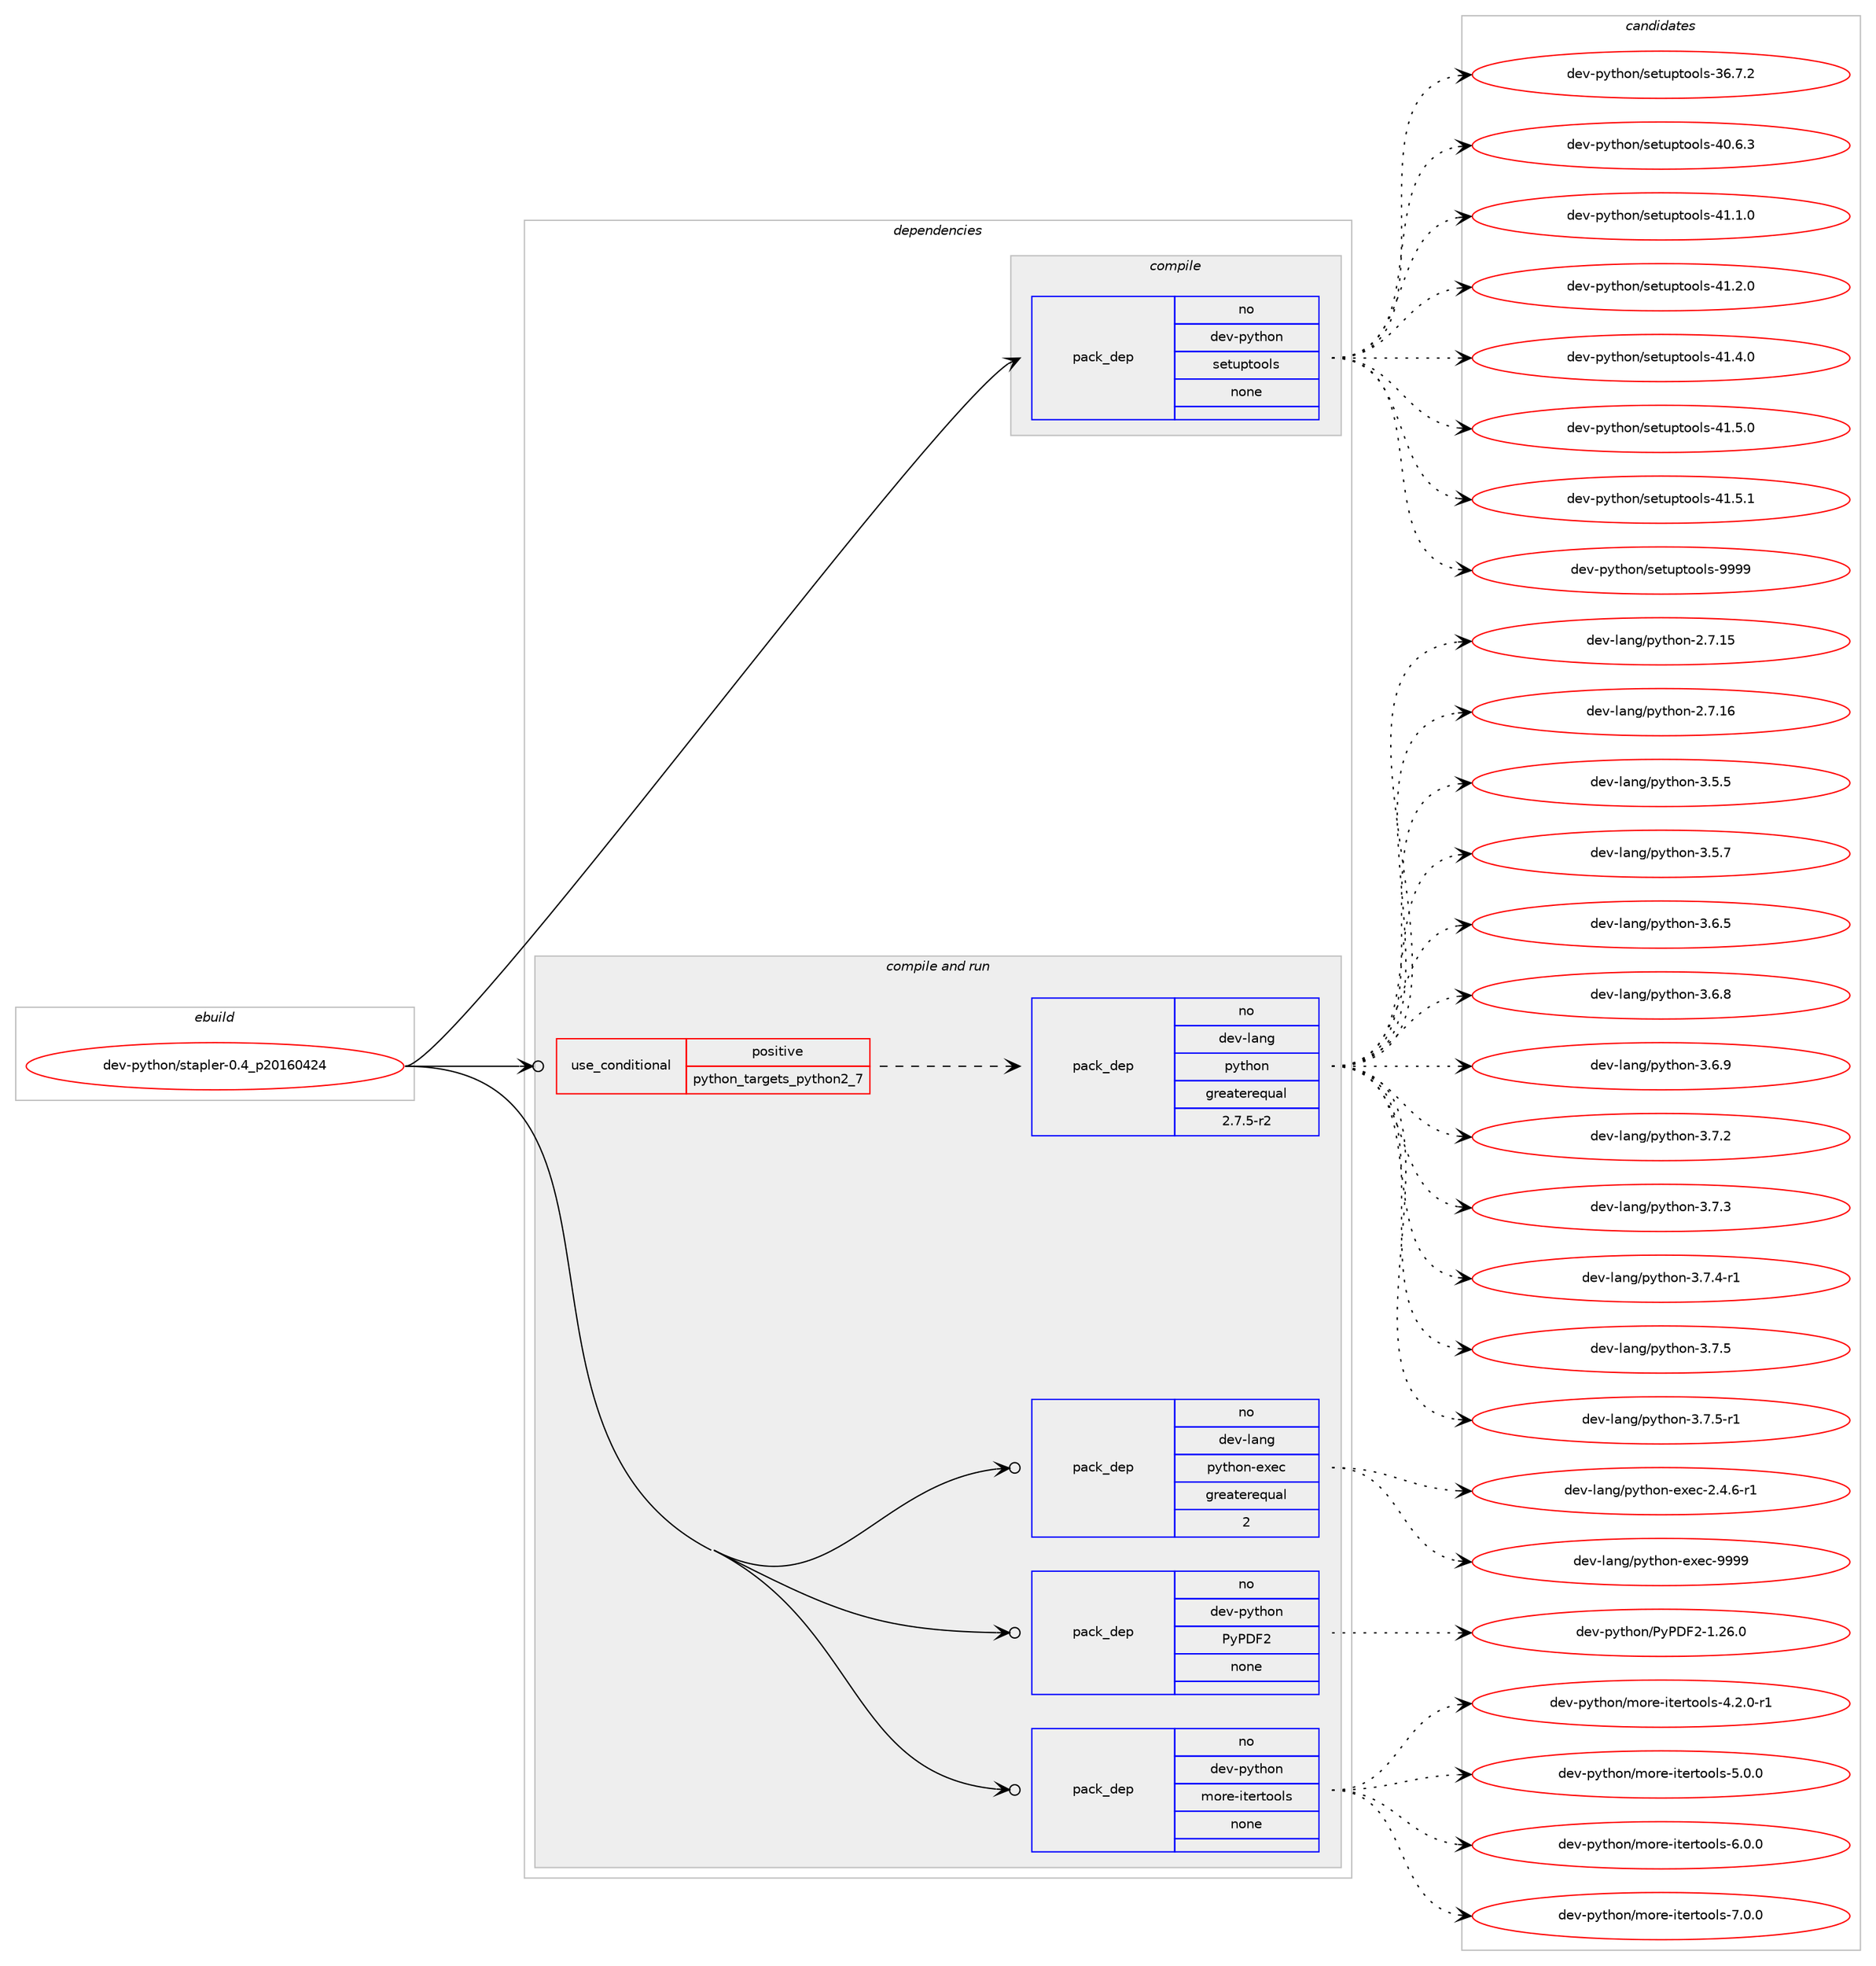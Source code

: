 digraph prolog {

# *************
# Graph options
# *************

newrank=true;
concentrate=true;
compound=true;
graph [rankdir=LR,fontname=Helvetica,fontsize=10,ranksep=1.5];#, ranksep=2.5, nodesep=0.2];
edge  [arrowhead=vee];
node  [fontname=Helvetica,fontsize=10];

# **********
# The ebuild
# **********

subgraph cluster_leftcol {
color=gray;
rank=same;
label=<<i>ebuild</i>>;
id [label="dev-python/stapler-0.4_p20160424", color=red, width=4, href="../dev-python/stapler-0.4_p20160424.svg"];
}

# ****************
# The dependencies
# ****************

subgraph cluster_midcol {
color=gray;
label=<<i>dependencies</i>>;
subgraph cluster_compile {
fillcolor="#eeeeee";
style=filled;
label=<<i>compile</i>>;
subgraph pack477308 {
dependency639132 [label=<<TABLE BORDER="0" CELLBORDER="1" CELLSPACING="0" CELLPADDING="4" WIDTH="220"><TR><TD ROWSPAN="6" CELLPADDING="30">pack_dep</TD></TR><TR><TD WIDTH="110">no</TD></TR><TR><TD>dev-python</TD></TR><TR><TD>setuptools</TD></TR><TR><TD>none</TD></TR><TR><TD></TD></TR></TABLE>>, shape=none, color=blue];
}
id:e -> dependency639132:w [weight=20,style="solid",arrowhead="vee"];
}
subgraph cluster_compileandrun {
fillcolor="#eeeeee";
style=filled;
label=<<i>compile and run</i>>;
subgraph cond149943 {
dependency639133 [label=<<TABLE BORDER="0" CELLBORDER="1" CELLSPACING="0" CELLPADDING="4"><TR><TD ROWSPAN="3" CELLPADDING="10">use_conditional</TD></TR><TR><TD>positive</TD></TR><TR><TD>python_targets_python2_7</TD></TR></TABLE>>, shape=none, color=red];
subgraph pack477309 {
dependency639134 [label=<<TABLE BORDER="0" CELLBORDER="1" CELLSPACING="0" CELLPADDING="4" WIDTH="220"><TR><TD ROWSPAN="6" CELLPADDING="30">pack_dep</TD></TR><TR><TD WIDTH="110">no</TD></TR><TR><TD>dev-lang</TD></TR><TR><TD>python</TD></TR><TR><TD>greaterequal</TD></TR><TR><TD>2.7.5-r2</TD></TR></TABLE>>, shape=none, color=blue];
}
dependency639133:e -> dependency639134:w [weight=20,style="dashed",arrowhead="vee"];
}
id:e -> dependency639133:w [weight=20,style="solid",arrowhead="odotvee"];
subgraph pack477310 {
dependency639135 [label=<<TABLE BORDER="0" CELLBORDER="1" CELLSPACING="0" CELLPADDING="4" WIDTH="220"><TR><TD ROWSPAN="6" CELLPADDING="30">pack_dep</TD></TR><TR><TD WIDTH="110">no</TD></TR><TR><TD>dev-lang</TD></TR><TR><TD>python-exec</TD></TR><TR><TD>greaterequal</TD></TR><TR><TD>2</TD></TR></TABLE>>, shape=none, color=blue];
}
id:e -> dependency639135:w [weight=20,style="solid",arrowhead="odotvee"];
subgraph pack477311 {
dependency639136 [label=<<TABLE BORDER="0" CELLBORDER="1" CELLSPACING="0" CELLPADDING="4" WIDTH="220"><TR><TD ROWSPAN="6" CELLPADDING="30">pack_dep</TD></TR><TR><TD WIDTH="110">no</TD></TR><TR><TD>dev-python</TD></TR><TR><TD>PyPDF2</TD></TR><TR><TD>none</TD></TR><TR><TD></TD></TR></TABLE>>, shape=none, color=blue];
}
id:e -> dependency639136:w [weight=20,style="solid",arrowhead="odotvee"];
subgraph pack477312 {
dependency639137 [label=<<TABLE BORDER="0" CELLBORDER="1" CELLSPACING="0" CELLPADDING="4" WIDTH="220"><TR><TD ROWSPAN="6" CELLPADDING="30">pack_dep</TD></TR><TR><TD WIDTH="110">no</TD></TR><TR><TD>dev-python</TD></TR><TR><TD>more-itertools</TD></TR><TR><TD>none</TD></TR><TR><TD></TD></TR></TABLE>>, shape=none, color=blue];
}
id:e -> dependency639137:w [weight=20,style="solid",arrowhead="odotvee"];
}
subgraph cluster_run {
fillcolor="#eeeeee";
style=filled;
label=<<i>run</i>>;
}
}

# **************
# The candidates
# **************

subgraph cluster_choices {
rank=same;
color=gray;
label=<<i>candidates</i>>;

subgraph choice477308 {
color=black;
nodesep=1;
choice100101118451121211161041111104711510111611711211611111110811545515446554650 [label="dev-python/setuptools-36.7.2", color=red, width=4,href="../dev-python/setuptools-36.7.2.svg"];
choice100101118451121211161041111104711510111611711211611111110811545524846544651 [label="dev-python/setuptools-40.6.3", color=red, width=4,href="../dev-python/setuptools-40.6.3.svg"];
choice100101118451121211161041111104711510111611711211611111110811545524946494648 [label="dev-python/setuptools-41.1.0", color=red, width=4,href="../dev-python/setuptools-41.1.0.svg"];
choice100101118451121211161041111104711510111611711211611111110811545524946504648 [label="dev-python/setuptools-41.2.0", color=red, width=4,href="../dev-python/setuptools-41.2.0.svg"];
choice100101118451121211161041111104711510111611711211611111110811545524946524648 [label="dev-python/setuptools-41.4.0", color=red, width=4,href="../dev-python/setuptools-41.4.0.svg"];
choice100101118451121211161041111104711510111611711211611111110811545524946534648 [label="dev-python/setuptools-41.5.0", color=red, width=4,href="../dev-python/setuptools-41.5.0.svg"];
choice100101118451121211161041111104711510111611711211611111110811545524946534649 [label="dev-python/setuptools-41.5.1", color=red, width=4,href="../dev-python/setuptools-41.5.1.svg"];
choice10010111845112121116104111110471151011161171121161111111081154557575757 [label="dev-python/setuptools-9999", color=red, width=4,href="../dev-python/setuptools-9999.svg"];
dependency639132:e -> choice100101118451121211161041111104711510111611711211611111110811545515446554650:w [style=dotted,weight="100"];
dependency639132:e -> choice100101118451121211161041111104711510111611711211611111110811545524846544651:w [style=dotted,weight="100"];
dependency639132:e -> choice100101118451121211161041111104711510111611711211611111110811545524946494648:w [style=dotted,weight="100"];
dependency639132:e -> choice100101118451121211161041111104711510111611711211611111110811545524946504648:w [style=dotted,weight="100"];
dependency639132:e -> choice100101118451121211161041111104711510111611711211611111110811545524946524648:w [style=dotted,weight="100"];
dependency639132:e -> choice100101118451121211161041111104711510111611711211611111110811545524946534648:w [style=dotted,weight="100"];
dependency639132:e -> choice100101118451121211161041111104711510111611711211611111110811545524946534649:w [style=dotted,weight="100"];
dependency639132:e -> choice10010111845112121116104111110471151011161171121161111111081154557575757:w [style=dotted,weight="100"];
}
subgraph choice477309 {
color=black;
nodesep=1;
choice10010111845108971101034711212111610411111045504655464953 [label="dev-lang/python-2.7.15", color=red, width=4,href="../dev-lang/python-2.7.15.svg"];
choice10010111845108971101034711212111610411111045504655464954 [label="dev-lang/python-2.7.16", color=red, width=4,href="../dev-lang/python-2.7.16.svg"];
choice100101118451089711010347112121116104111110455146534653 [label="dev-lang/python-3.5.5", color=red, width=4,href="../dev-lang/python-3.5.5.svg"];
choice100101118451089711010347112121116104111110455146534655 [label="dev-lang/python-3.5.7", color=red, width=4,href="../dev-lang/python-3.5.7.svg"];
choice100101118451089711010347112121116104111110455146544653 [label="dev-lang/python-3.6.5", color=red, width=4,href="../dev-lang/python-3.6.5.svg"];
choice100101118451089711010347112121116104111110455146544656 [label="dev-lang/python-3.6.8", color=red, width=4,href="../dev-lang/python-3.6.8.svg"];
choice100101118451089711010347112121116104111110455146544657 [label="dev-lang/python-3.6.9", color=red, width=4,href="../dev-lang/python-3.6.9.svg"];
choice100101118451089711010347112121116104111110455146554650 [label="dev-lang/python-3.7.2", color=red, width=4,href="../dev-lang/python-3.7.2.svg"];
choice100101118451089711010347112121116104111110455146554651 [label="dev-lang/python-3.7.3", color=red, width=4,href="../dev-lang/python-3.7.3.svg"];
choice1001011184510897110103471121211161041111104551465546524511449 [label="dev-lang/python-3.7.4-r1", color=red, width=4,href="../dev-lang/python-3.7.4-r1.svg"];
choice100101118451089711010347112121116104111110455146554653 [label="dev-lang/python-3.7.5", color=red, width=4,href="../dev-lang/python-3.7.5.svg"];
choice1001011184510897110103471121211161041111104551465546534511449 [label="dev-lang/python-3.7.5-r1", color=red, width=4,href="../dev-lang/python-3.7.5-r1.svg"];
dependency639134:e -> choice10010111845108971101034711212111610411111045504655464953:w [style=dotted,weight="100"];
dependency639134:e -> choice10010111845108971101034711212111610411111045504655464954:w [style=dotted,weight="100"];
dependency639134:e -> choice100101118451089711010347112121116104111110455146534653:w [style=dotted,weight="100"];
dependency639134:e -> choice100101118451089711010347112121116104111110455146534655:w [style=dotted,weight="100"];
dependency639134:e -> choice100101118451089711010347112121116104111110455146544653:w [style=dotted,weight="100"];
dependency639134:e -> choice100101118451089711010347112121116104111110455146544656:w [style=dotted,weight="100"];
dependency639134:e -> choice100101118451089711010347112121116104111110455146544657:w [style=dotted,weight="100"];
dependency639134:e -> choice100101118451089711010347112121116104111110455146554650:w [style=dotted,weight="100"];
dependency639134:e -> choice100101118451089711010347112121116104111110455146554651:w [style=dotted,weight="100"];
dependency639134:e -> choice1001011184510897110103471121211161041111104551465546524511449:w [style=dotted,weight="100"];
dependency639134:e -> choice100101118451089711010347112121116104111110455146554653:w [style=dotted,weight="100"];
dependency639134:e -> choice1001011184510897110103471121211161041111104551465546534511449:w [style=dotted,weight="100"];
}
subgraph choice477310 {
color=black;
nodesep=1;
choice10010111845108971101034711212111610411111045101120101994550465246544511449 [label="dev-lang/python-exec-2.4.6-r1", color=red, width=4,href="../dev-lang/python-exec-2.4.6-r1.svg"];
choice10010111845108971101034711212111610411111045101120101994557575757 [label="dev-lang/python-exec-9999", color=red, width=4,href="../dev-lang/python-exec-9999.svg"];
dependency639135:e -> choice10010111845108971101034711212111610411111045101120101994550465246544511449:w [style=dotted,weight="100"];
dependency639135:e -> choice10010111845108971101034711212111610411111045101120101994557575757:w [style=dotted,weight="100"];
}
subgraph choice477311 {
color=black;
nodesep=1;
choice1001011184511212111610411111047801218068705045494650544648 [label="dev-python/PyPDF2-1.26.0", color=red, width=4,href="../dev-python/PyPDF2-1.26.0.svg"];
dependency639136:e -> choice1001011184511212111610411111047801218068705045494650544648:w [style=dotted,weight="100"];
}
subgraph choice477312 {
color=black;
nodesep=1;
choice1001011184511212111610411111047109111114101451051161011141161111111081154552465046484511449 [label="dev-python/more-itertools-4.2.0-r1", color=red, width=4,href="../dev-python/more-itertools-4.2.0-r1.svg"];
choice100101118451121211161041111104710911111410145105116101114116111111108115455346484648 [label="dev-python/more-itertools-5.0.0", color=red, width=4,href="../dev-python/more-itertools-5.0.0.svg"];
choice100101118451121211161041111104710911111410145105116101114116111111108115455446484648 [label="dev-python/more-itertools-6.0.0", color=red, width=4,href="../dev-python/more-itertools-6.0.0.svg"];
choice100101118451121211161041111104710911111410145105116101114116111111108115455546484648 [label="dev-python/more-itertools-7.0.0", color=red, width=4,href="../dev-python/more-itertools-7.0.0.svg"];
dependency639137:e -> choice1001011184511212111610411111047109111114101451051161011141161111111081154552465046484511449:w [style=dotted,weight="100"];
dependency639137:e -> choice100101118451121211161041111104710911111410145105116101114116111111108115455346484648:w [style=dotted,weight="100"];
dependency639137:e -> choice100101118451121211161041111104710911111410145105116101114116111111108115455446484648:w [style=dotted,weight="100"];
dependency639137:e -> choice100101118451121211161041111104710911111410145105116101114116111111108115455546484648:w [style=dotted,weight="100"];
}
}

}
